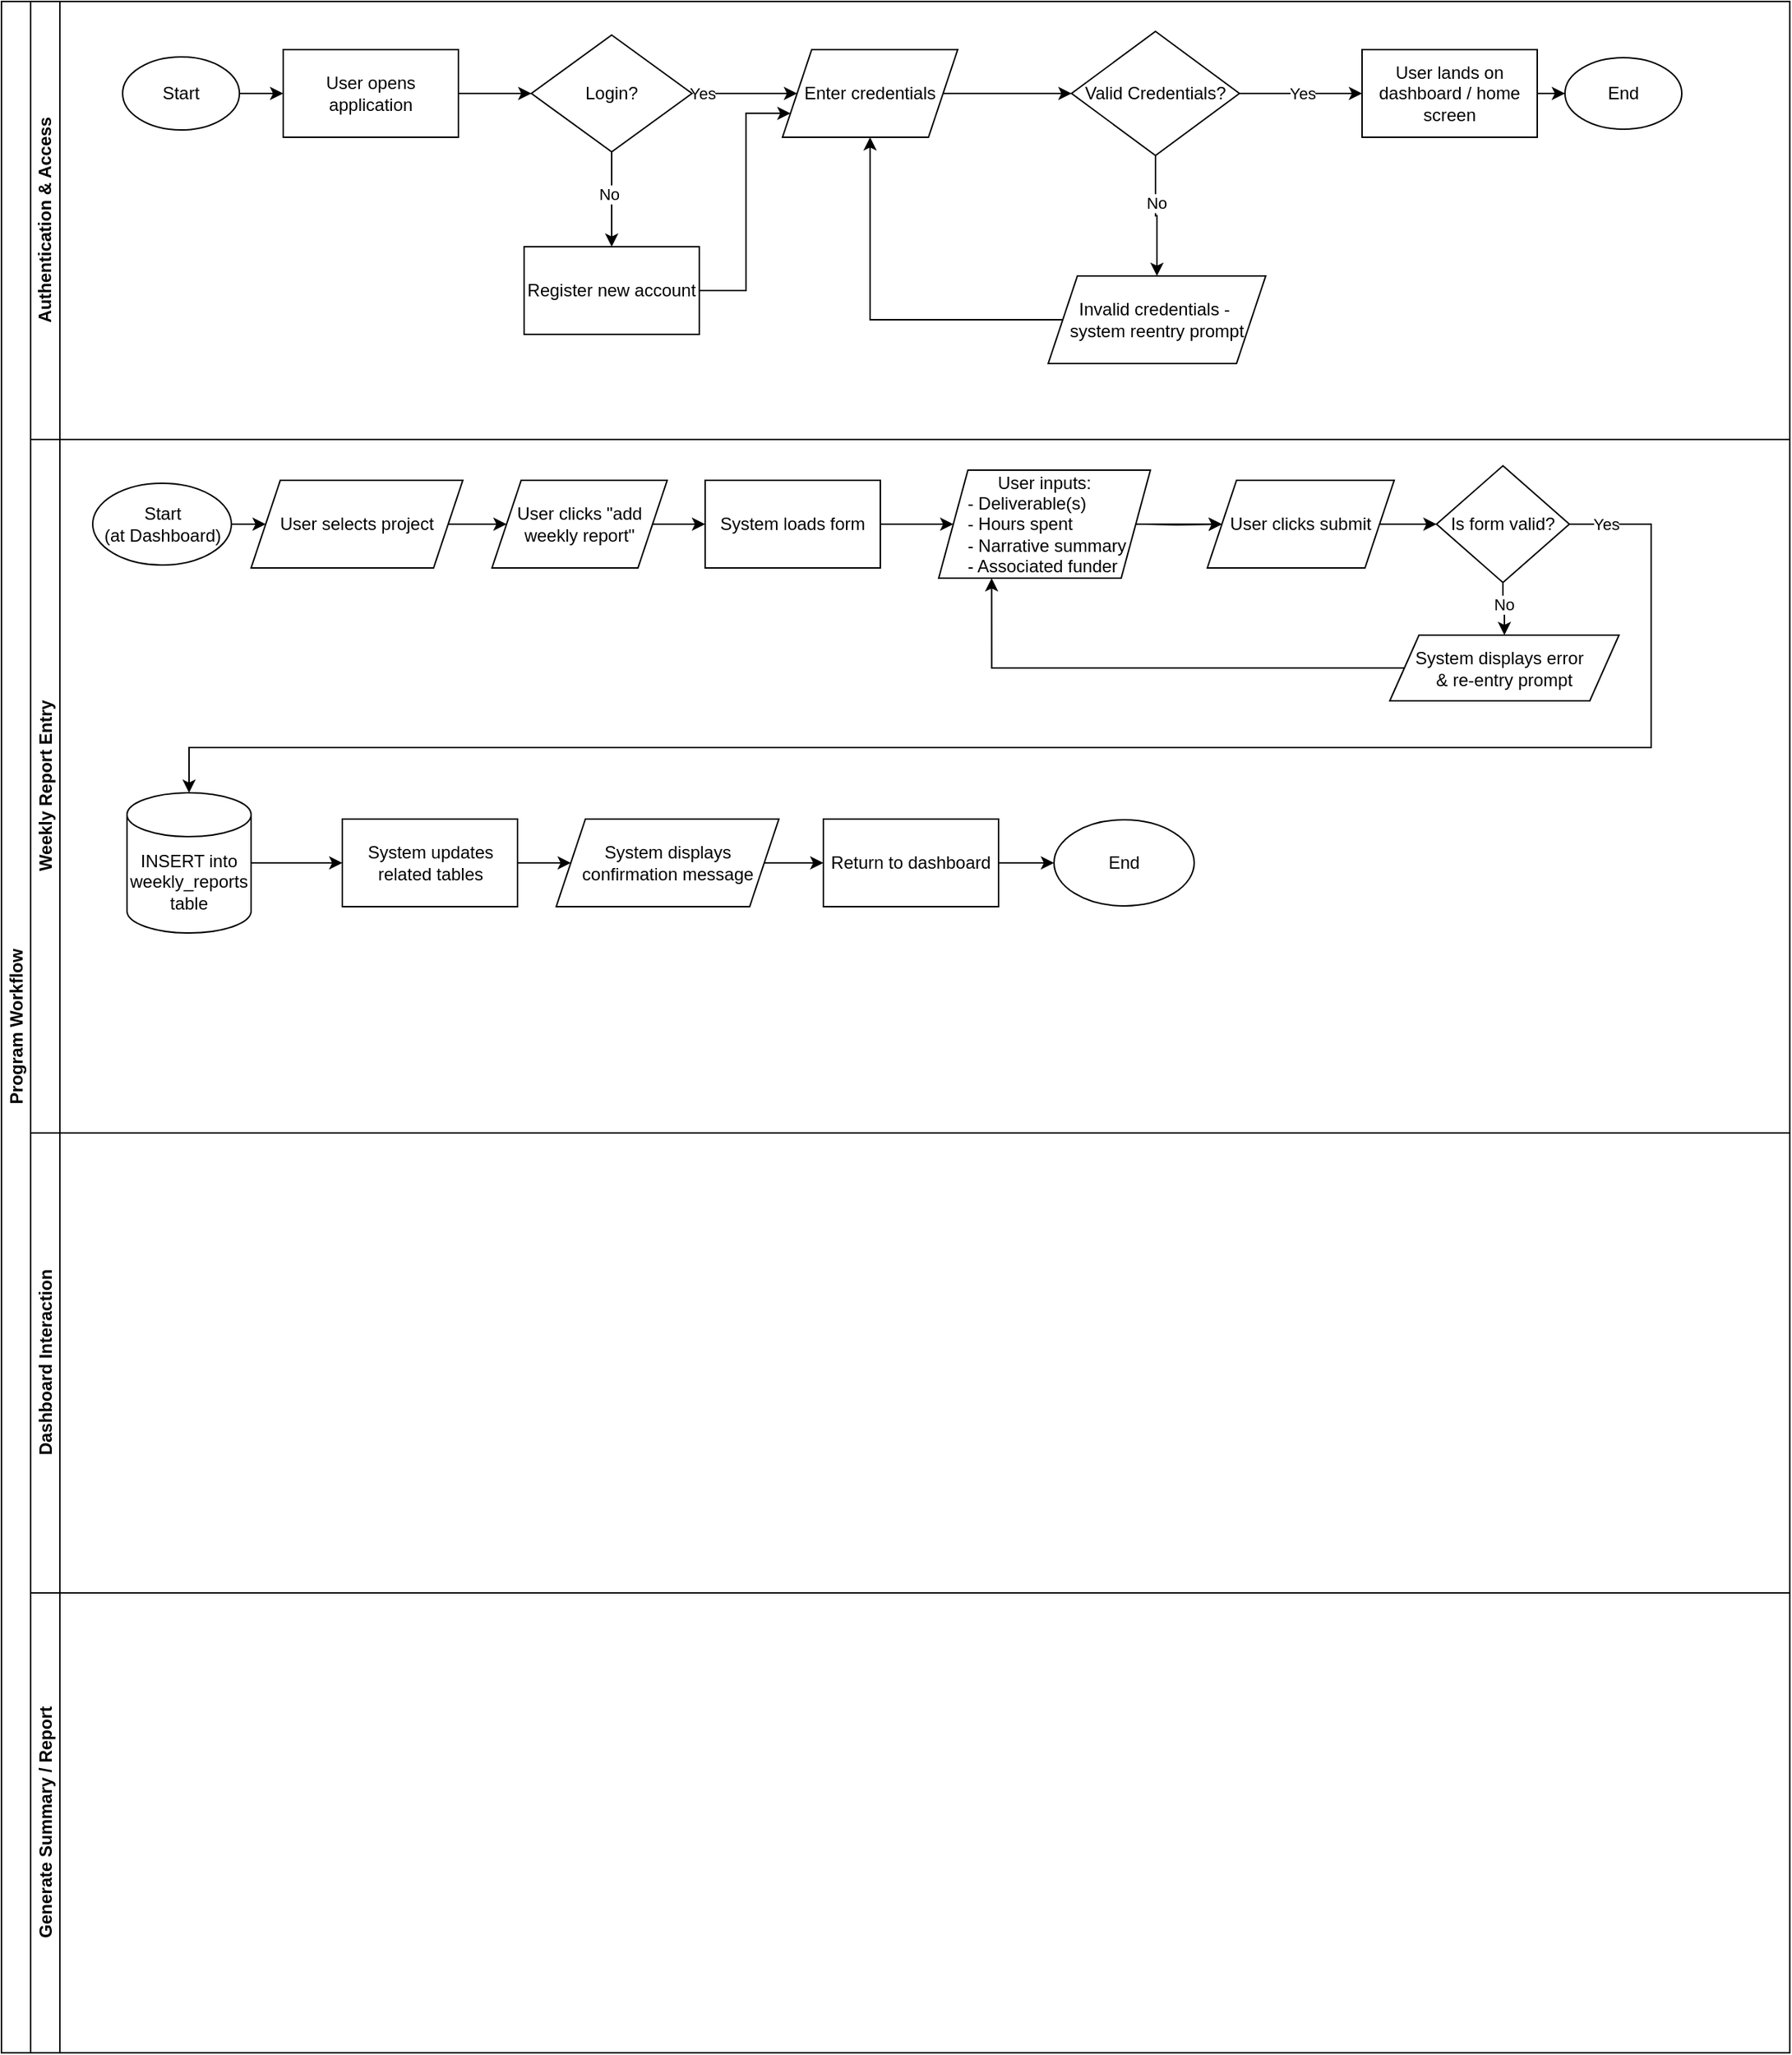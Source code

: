 <mxfile version="28.2.7">
  <diagram name="Page-1" id="74e2e168-ea6b-b213-b513-2b3c1d86103e">
    <mxGraphModel grid="0" page="0" gridSize="10" guides="1" tooltips="1" connect="1" arrows="1" fold="1" pageScale="1" pageWidth="1100" pageHeight="850" background="none" math="0" shadow="0">
      <root>
        <mxCell id="0" />
        <mxCell id="1" parent="0" />
        <mxCell id="f1sgb6Pg4Vq6_ZcBjjM3-3" value="" style="edgeStyle=orthogonalEdgeStyle;rounded=0;orthogonalLoop=1;jettySize=auto;html=1;" edge="1" parent="1" source="f1sgb6Pg4Vq6_ZcBjjM3-1" target="f1sgb6Pg4Vq6_ZcBjjM3-2">
          <mxGeometry relative="1" as="geometry" />
        </mxCell>
        <mxCell id="f1sgb6Pg4Vq6_ZcBjjM3-1" value="Start" style="ellipse;whiteSpace=wrap;html=1;" vertex="1" parent="1">
          <mxGeometry y="-770" width="80" height="50" as="geometry" />
        </mxCell>
        <mxCell id="f1sgb6Pg4Vq6_ZcBjjM3-5" value="" style="edgeStyle=orthogonalEdgeStyle;rounded=0;orthogonalLoop=1;jettySize=auto;html=1;" edge="1" parent="1" source="f1sgb6Pg4Vq6_ZcBjjM3-2" target="f1sgb6Pg4Vq6_ZcBjjM3-4">
          <mxGeometry relative="1" as="geometry" />
        </mxCell>
        <mxCell id="f1sgb6Pg4Vq6_ZcBjjM3-2" value="User opens application" style="whiteSpace=wrap;html=1;" vertex="1" parent="1">
          <mxGeometry x="110" y="-775" width="120" height="60" as="geometry" />
        </mxCell>
        <mxCell id="f1sgb6Pg4Vq6_ZcBjjM3-7" value="" style="edgeStyle=orthogonalEdgeStyle;rounded=0;orthogonalLoop=1;jettySize=auto;html=1;entryX=0;entryY=0.5;entryDx=0;entryDy=0;" edge="1" parent="1" source="f1sgb6Pg4Vq6_ZcBjjM3-4" target="f1sgb6Pg4Vq6_ZcBjjM3-67">
          <mxGeometry relative="1" as="geometry">
            <mxPoint x="480" y="-745.0" as="targetPoint" />
          </mxGeometry>
        </mxCell>
        <mxCell id="f1sgb6Pg4Vq6_ZcBjjM3-11" value="Yes" style="edgeLabel;html=1;align=center;verticalAlign=middle;resizable=0;points=[];" connectable="0" vertex="1" parent="f1sgb6Pg4Vq6_ZcBjjM3-7">
          <mxGeometry x="-0.097" relative="1" as="geometry">
            <mxPoint x="-26" as="offset" />
          </mxGeometry>
        </mxCell>
        <mxCell id="f1sgb6Pg4Vq6_ZcBjjM3-9" value="" style="edgeStyle=orthogonalEdgeStyle;rounded=0;orthogonalLoop=1;jettySize=auto;html=1;" edge="1" parent="1" source="f1sgb6Pg4Vq6_ZcBjjM3-4" target="f1sgb6Pg4Vq6_ZcBjjM3-8">
          <mxGeometry relative="1" as="geometry" />
        </mxCell>
        <mxCell id="f1sgb6Pg4Vq6_ZcBjjM3-10" value="No" style="edgeLabel;html=1;align=center;verticalAlign=middle;resizable=0;points=[];" connectable="0" vertex="1" parent="f1sgb6Pg4Vq6_ZcBjjM3-9">
          <mxGeometry x="-0.101" y="-2" relative="1" as="geometry">
            <mxPoint as="offset" />
          </mxGeometry>
        </mxCell>
        <mxCell id="f1sgb6Pg4Vq6_ZcBjjM3-4" value="Login?" style="rhombus;whiteSpace=wrap;html=1;" vertex="1" parent="1">
          <mxGeometry x="280" y="-785" width="110" height="80" as="geometry" />
        </mxCell>
        <mxCell id="f1sgb6Pg4Vq6_ZcBjjM3-15" value="" style="edgeStyle=orthogonalEdgeStyle;rounded=0;orthogonalLoop=1;jettySize=auto;html=1;exitX=1;exitY=0.5;exitDx=0;exitDy=0;" edge="1" parent="1" source="f1sgb6Pg4Vq6_ZcBjjM3-67" target="f1sgb6Pg4Vq6_ZcBjjM3-14">
          <mxGeometry relative="1" as="geometry">
            <mxPoint x="600" y="-745.0" as="sourcePoint" />
          </mxGeometry>
        </mxCell>
        <mxCell id="f1sgb6Pg4Vq6_ZcBjjM3-8" value="Register new account" style="whiteSpace=wrap;html=1;" vertex="1" parent="1">
          <mxGeometry x="275" y="-640" width="120" height="60" as="geometry" />
        </mxCell>
        <mxCell id="f1sgb6Pg4Vq6_ZcBjjM3-20" value="" style="edgeStyle=orthogonalEdgeStyle;rounded=0;orthogonalLoop=1;jettySize=auto;html=1;exitX=0.5;exitY=1;exitDx=0;exitDy=0;" edge="1" parent="1" source="f1sgb6Pg4Vq6_ZcBjjM3-14" target="f1sgb6Pg4Vq6_ZcBjjM3-19">
          <mxGeometry relative="1" as="geometry">
            <mxPoint x="740" y="-690" as="sourcePoint" />
            <Array as="points" />
          </mxGeometry>
        </mxCell>
        <mxCell id="f1sgb6Pg4Vq6_ZcBjjM3-22" value="No" style="edgeLabel;html=1;align=center;verticalAlign=middle;resizable=0;points=[];" connectable="0" vertex="1" parent="f1sgb6Pg4Vq6_ZcBjjM3-20">
          <mxGeometry x="-0.048" y="1" relative="1" as="geometry">
            <mxPoint x="-1" y="-7" as="offset" />
          </mxGeometry>
        </mxCell>
        <mxCell id="f1sgb6Pg4Vq6_ZcBjjM3-24" value="" style="edgeStyle=orthogonalEdgeStyle;rounded=0;orthogonalLoop=1;jettySize=auto;html=1;" edge="1" parent="1" source="f1sgb6Pg4Vq6_ZcBjjM3-14" target="f1sgb6Pg4Vq6_ZcBjjM3-16">
          <mxGeometry relative="1" as="geometry" />
        </mxCell>
        <mxCell id="f1sgb6Pg4Vq6_ZcBjjM3-25" value="Yes" style="edgeLabel;html=1;align=center;verticalAlign=middle;resizable=0;points=[];" connectable="0" vertex="1" parent="f1sgb6Pg4Vq6_ZcBjjM3-24">
          <mxGeometry x="0.016" relative="1" as="geometry">
            <mxPoint as="offset" />
          </mxGeometry>
        </mxCell>
        <mxCell id="f1sgb6Pg4Vq6_ZcBjjM3-14" value="Valid Credentials?" style="rhombus;whiteSpace=wrap;html=1;" vertex="1" parent="1">
          <mxGeometry x="650" y="-787.5" width="115" height="85" as="geometry" />
        </mxCell>
        <mxCell id="f1sgb6Pg4Vq6_ZcBjjM3-73" value="" style="edgeStyle=orthogonalEdgeStyle;rounded=0;orthogonalLoop=1;jettySize=auto;html=1;" edge="1" parent="1" source="f1sgb6Pg4Vq6_ZcBjjM3-16" target="f1sgb6Pg4Vq6_ZcBjjM3-72">
          <mxGeometry relative="1" as="geometry" />
        </mxCell>
        <mxCell id="f1sgb6Pg4Vq6_ZcBjjM3-16" value="User lands on dashboard / home screen" style="whiteSpace=wrap;html=1;" vertex="1" parent="1">
          <mxGeometry x="849" y="-775" width="120" height="60" as="geometry" />
        </mxCell>
        <mxCell id="f1sgb6Pg4Vq6_ZcBjjM3-19" value="Invalid credentials -&amp;nbsp;&lt;div&gt;system reentry prompt&lt;/div&gt;" style="whiteSpace=wrap;html=1;shape=parallelogram;perimeter=parallelogramPerimeter;fixedSize=1;" vertex="1" parent="1">
          <mxGeometry x="634" y="-620" width="149" height="60" as="geometry" />
        </mxCell>
        <mxCell id="f1sgb6Pg4Vq6_ZcBjjM3-21" value="" style="endArrow=classic;html=1;rounded=0;exitX=0;exitY=0.5;exitDx=0;exitDy=0;edgeStyle=orthogonalEdgeStyle;entryX=0.5;entryY=1;entryDx=0;entryDy=0;" edge="1" parent="1" source="f1sgb6Pg4Vq6_ZcBjjM3-19" target="f1sgb6Pg4Vq6_ZcBjjM3-67">
          <mxGeometry width="50" height="50" relative="1" as="geometry">
            <mxPoint x="590" y="-620" as="sourcePoint" />
            <mxPoint x="503" y="-695" as="targetPoint" />
          </mxGeometry>
        </mxCell>
        <mxCell id="f1sgb6Pg4Vq6_ZcBjjM3-23" value="" style="endArrow=classic;html=1;rounded=0;exitX=1;exitY=0.5;exitDx=0;exitDy=0;edgeStyle=orthogonalEdgeStyle;entryX=0;entryY=0.75;entryDx=0;entryDy=0;" edge="1" parent="1" source="f1sgb6Pg4Vq6_ZcBjjM3-8" target="f1sgb6Pg4Vq6_ZcBjjM3-67">
          <mxGeometry width="50" height="50" relative="1" as="geometry">
            <mxPoint x="520" y="-570" as="sourcePoint" />
            <mxPoint x="498" y="-673" as="targetPoint" />
            <Array as="points">
              <mxPoint x="427" y="-610" />
              <mxPoint x="427" y="-731" />
            </Array>
          </mxGeometry>
        </mxCell>
        <mxCell id="f1sgb6Pg4Vq6_ZcBjjM3-27" value="Program Workflow" style="swimlane;childLayout=stackLayout;resizeParent=1;resizeParentMax=0;horizontal=0;startSize=20;horizontalStack=0;html=1;" vertex="1" parent="1">
          <mxGeometry x="-83" y="-808" width="1225" height="1405" as="geometry" />
        </mxCell>
        <mxCell id="f1sgb6Pg4Vq6_ZcBjjM3-28" value="Authentication &amp;amp; Access" style="swimlane;startSize=20;horizontal=0;html=1;" vertex="1" parent="f1sgb6Pg4Vq6_ZcBjjM3-27">
          <mxGeometry x="20" width="1205" height="300" as="geometry" />
        </mxCell>
        <mxCell id="f1sgb6Pg4Vq6_ZcBjjM3-67" value="Enter credentials" style="shape=parallelogram;perimeter=parallelogramPerimeter;whiteSpace=wrap;html=1;fixedSize=1;" vertex="1" parent="f1sgb6Pg4Vq6_ZcBjjM3-28">
          <mxGeometry x="515" y="33" width="120" height="60" as="geometry" />
        </mxCell>
        <mxCell id="f1sgb6Pg4Vq6_ZcBjjM3-72" value="End" style="ellipse;whiteSpace=wrap;html=1;" vertex="1" parent="f1sgb6Pg4Vq6_ZcBjjM3-28">
          <mxGeometry x="1051" y="38.5" width="80" height="49" as="geometry" />
        </mxCell>
        <mxCell id="f1sgb6Pg4Vq6_ZcBjjM3-29" value="Weekly Report Entry" style="swimlane;startSize=20;horizontal=0;html=1;" vertex="1" parent="f1sgb6Pg4Vq6_ZcBjjM3-27">
          <mxGeometry x="20" y="300" width="1205" height="475" as="geometry" />
        </mxCell>
        <mxCell id="f1sgb6Pg4Vq6_ZcBjjM3-35" value="" style="edgeStyle=orthogonalEdgeStyle;rounded=0;orthogonalLoop=1;jettySize=auto;html=1;" edge="1" parent="f1sgb6Pg4Vq6_ZcBjjM3-29" source="f1sgb6Pg4Vq6_ZcBjjM3-33" target="f1sgb6Pg4Vq6_ZcBjjM3-34">
          <mxGeometry relative="1" as="geometry" />
        </mxCell>
        <mxCell id="f1sgb6Pg4Vq6_ZcBjjM3-33" value="Start&lt;div&gt;(at Dashboard)&lt;/div&gt;" style="ellipse;whiteSpace=wrap;html=1;" vertex="1" parent="f1sgb6Pg4Vq6_ZcBjjM3-29">
          <mxGeometry x="42.5" y="30" width="95" height="56" as="geometry" />
        </mxCell>
        <mxCell id="f1sgb6Pg4Vq6_ZcBjjM3-37" value="" style="edgeStyle=orthogonalEdgeStyle;rounded=0;orthogonalLoop=1;jettySize=auto;html=1;" edge="1" parent="f1sgb6Pg4Vq6_ZcBjjM3-29" source="f1sgb6Pg4Vq6_ZcBjjM3-34" target="f1sgb6Pg4Vq6_ZcBjjM3-36">
          <mxGeometry relative="1" as="geometry" />
        </mxCell>
        <mxCell id="f1sgb6Pg4Vq6_ZcBjjM3-34" value="User selects project" style="whiteSpace=wrap;html=1;shape=parallelogram;perimeter=parallelogramPerimeter;fixedSize=1;" vertex="1" parent="f1sgb6Pg4Vq6_ZcBjjM3-29">
          <mxGeometry x="151" y="28" width="145" height="60" as="geometry" />
        </mxCell>
        <mxCell id="f1sgb6Pg4Vq6_ZcBjjM3-43" value="" style="edgeStyle=orthogonalEdgeStyle;rounded=0;orthogonalLoop=1;jettySize=auto;html=1;" edge="1" parent="f1sgb6Pg4Vq6_ZcBjjM3-29" source="f1sgb6Pg4Vq6_ZcBjjM3-36" target="f1sgb6Pg4Vq6_ZcBjjM3-42">
          <mxGeometry relative="1" as="geometry" />
        </mxCell>
        <mxCell id="f1sgb6Pg4Vq6_ZcBjjM3-36" value="User clicks &quot;add weekly report&quot;" style="whiteSpace=wrap;html=1;shape=parallelogram;perimeter=parallelogramPerimeter;fixedSize=1;" vertex="1" parent="f1sgb6Pg4Vq6_ZcBjjM3-29">
          <mxGeometry x="316" y="28" width="120" height="60" as="geometry" />
        </mxCell>
        <mxCell id="f1sgb6Pg4Vq6_ZcBjjM3-45" value="" style="edgeStyle=orthogonalEdgeStyle;rounded=0;orthogonalLoop=1;jettySize=auto;html=1;entryX=0;entryY=0.5;entryDx=0;entryDy=0;" edge="1" parent="f1sgb6Pg4Vq6_ZcBjjM3-29" source="f1sgb6Pg4Vq6_ZcBjjM3-42" target="f1sgb6Pg4Vq6_ZcBjjM3-48">
          <mxGeometry relative="1" as="geometry">
            <mxPoint x="601" y="148" as="targetPoint" />
          </mxGeometry>
        </mxCell>
        <mxCell id="f1sgb6Pg4Vq6_ZcBjjM3-42" value="System loads form" style="whiteSpace=wrap;html=1;" vertex="1" parent="f1sgb6Pg4Vq6_ZcBjjM3-29">
          <mxGeometry x="462" y="28" width="120" height="60" as="geometry" />
        </mxCell>
        <mxCell id="f1sgb6Pg4Vq6_ZcBjjM3-47" value="" style="edgeStyle=orthogonalEdgeStyle;rounded=0;orthogonalLoop=1;jettySize=auto;html=1;" edge="1" parent="f1sgb6Pg4Vq6_ZcBjjM3-29" target="f1sgb6Pg4Vq6_ZcBjjM3-46">
          <mxGeometry relative="1" as="geometry">
            <mxPoint x="763" y="58" as="sourcePoint" />
          </mxGeometry>
        </mxCell>
        <mxCell id="f1sgb6Pg4Vq6_ZcBjjM3-52" value="" style="edgeStyle=orthogonalEdgeStyle;rounded=0;orthogonalLoop=1;jettySize=auto;html=1;" edge="1" parent="f1sgb6Pg4Vq6_ZcBjjM3-29" source="f1sgb6Pg4Vq6_ZcBjjM3-46" target="f1sgb6Pg4Vq6_ZcBjjM3-51">
          <mxGeometry relative="1" as="geometry" />
        </mxCell>
        <mxCell id="f1sgb6Pg4Vq6_ZcBjjM3-46" value="User clicks submit" style="whiteSpace=wrap;html=1;align=center;shape=parallelogram;perimeter=parallelogramPerimeter;fixedSize=1;" vertex="1" parent="f1sgb6Pg4Vq6_ZcBjjM3-29">
          <mxGeometry x="806" y="28" width="128" height="60" as="geometry" />
        </mxCell>
        <mxCell id="f1sgb6Pg4Vq6_ZcBjjM3-50" value="" style="edgeStyle=orthogonalEdgeStyle;rounded=0;orthogonalLoop=1;jettySize=auto;html=1;" edge="1" parent="f1sgb6Pg4Vq6_ZcBjjM3-29" source="f1sgb6Pg4Vq6_ZcBjjM3-48" target="f1sgb6Pg4Vq6_ZcBjjM3-46">
          <mxGeometry relative="1" as="geometry" />
        </mxCell>
        <mxCell id="f1sgb6Pg4Vq6_ZcBjjM3-48" value="&lt;div&gt;&lt;span style=&quot;background-color: transparent; color: light-dark(rgb(0, 0, 0), rgb(255, 255, 255));&quot;&gt;User inputs:&lt;/span&gt;&lt;/div&gt;&lt;div style=&quot;text-align: left;&quot;&gt;&amp;nbsp;- Deliverable(s)&lt;/div&gt;&lt;div style=&quot;text-align: left;&quot;&gt;&amp;nbsp;- Hours spent&lt;/div&gt;&lt;div style=&quot;text-align: left;&quot;&gt;&amp;nbsp;- Narrative summary&lt;/div&gt;&lt;div style=&quot;text-align: left;&quot;&gt;&amp;nbsp;- Associated funder&lt;/div&gt;" style="shape=parallelogram;perimeter=parallelogramPerimeter;whiteSpace=wrap;html=1;fixedSize=1;" vertex="1" parent="f1sgb6Pg4Vq6_ZcBjjM3-29">
          <mxGeometry x="622" y="21" width="145" height="74" as="geometry" />
        </mxCell>
        <mxCell id="f1sgb6Pg4Vq6_ZcBjjM3-54" value="" style="edgeStyle=orthogonalEdgeStyle;rounded=0;orthogonalLoop=1;jettySize=auto;html=1;exitX=1;exitY=0.5;exitDx=0;exitDy=0;entryX=0.5;entryY=0;entryDx=0;entryDy=0;entryPerimeter=0;" edge="1" parent="f1sgb6Pg4Vq6_ZcBjjM3-29" source="f1sgb6Pg4Vq6_ZcBjjM3-51" target="f1sgb6Pg4Vq6_ZcBjjM3-61">
          <mxGeometry relative="1" as="geometry">
            <mxPoint x="1057.0" y="92" as="sourcePoint" />
            <mxPoint x="137" y="223" as="targetPoint" />
            <Array as="points">
              <mxPoint x="1110" y="58" />
              <mxPoint x="1110" y="211" />
              <mxPoint x="109" y="211" />
            </Array>
          </mxGeometry>
        </mxCell>
        <mxCell id="f1sgb6Pg4Vq6_ZcBjjM3-55" value="Yes" style="edgeLabel;html=1;align=center;verticalAlign=middle;resizable=0;points=[];" connectable="0" vertex="1" parent="f1sgb6Pg4Vq6_ZcBjjM3-54">
          <mxGeometry x="-0.97" relative="1" as="geometry">
            <mxPoint x="6" as="offset" />
          </mxGeometry>
        </mxCell>
        <mxCell id="f1sgb6Pg4Vq6_ZcBjjM3-57" value="No" style="edgeStyle=orthogonalEdgeStyle;rounded=0;orthogonalLoop=1;jettySize=auto;html=1;" edge="1" parent="f1sgb6Pg4Vq6_ZcBjjM3-29" source="f1sgb6Pg4Vq6_ZcBjjM3-51" target="f1sgb6Pg4Vq6_ZcBjjM3-56">
          <mxGeometry x="-0.279" relative="1" as="geometry">
            <mxPoint y="1" as="offset" />
          </mxGeometry>
        </mxCell>
        <mxCell id="f1sgb6Pg4Vq6_ZcBjjM3-51" value="Is form valid?" style="rhombus;whiteSpace=wrap;html=1;" vertex="1" parent="f1sgb6Pg4Vq6_ZcBjjM3-29">
          <mxGeometry x="963" y="18" width="91" height="80" as="geometry" />
        </mxCell>
        <mxCell id="f1sgb6Pg4Vq6_ZcBjjM3-56" value="&lt;div style=&quot;&quot;&gt;&lt;span style=&quot;background-color: transparent; color: light-dark(rgb(0, 0, 0), rgb(255, 255, 255));&quot;&gt;System displays error&amp;nbsp;&amp;nbsp;&lt;/span&gt;&lt;/div&gt;&lt;div style=&quot;&quot;&gt;&amp;amp; re-entry prompt&lt;/div&gt;" style="whiteSpace=wrap;html=1;shape=parallelogram;perimeter=parallelogramPerimeter;fixedSize=1;align=center;" vertex="1" parent="f1sgb6Pg4Vq6_ZcBjjM3-29">
          <mxGeometry x="931" y="134" width="157" height="45" as="geometry" />
        </mxCell>
        <mxCell id="f1sgb6Pg4Vq6_ZcBjjM3-59" value="" style="endArrow=classic;html=1;rounded=0;edgeStyle=orthogonalEdgeStyle;entryX=0.25;entryY=1;entryDx=0;entryDy=0;exitX=0;exitY=0.5;exitDx=0;exitDy=0;" edge="1" parent="f1sgb6Pg4Vq6_ZcBjjM3-29" source="f1sgb6Pg4Vq6_ZcBjjM3-56" target="f1sgb6Pg4Vq6_ZcBjjM3-48">
          <mxGeometry width="50" height="50" relative="1" as="geometry">
            <mxPoint x="689" y="170" as="sourcePoint" />
            <mxPoint x="739" y="120" as="targetPoint" />
          </mxGeometry>
        </mxCell>
        <mxCell id="f1sgb6Pg4Vq6_ZcBjjM3-63" value="" style="edgeStyle=orthogonalEdgeStyle;rounded=0;orthogonalLoop=1;jettySize=auto;html=1;" edge="1" parent="f1sgb6Pg4Vq6_ZcBjjM3-29" source="f1sgb6Pg4Vq6_ZcBjjM3-61" target="f1sgb6Pg4Vq6_ZcBjjM3-62">
          <mxGeometry relative="1" as="geometry" />
        </mxCell>
        <mxCell id="f1sgb6Pg4Vq6_ZcBjjM3-61" value="INSERT into weekly_reports table" style="shape=cylinder3;whiteSpace=wrap;html=1;boundedLbl=1;backgroundOutline=1;size=15;" vertex="1" parent="f1sgb6Pg4Vq6_ZcBjjM3-29">
          <mxGeometry x="66" y="242" width="85" height="96" as="geometry" />
        </mxCell>
        <mxCell id="f1sgb6Pg4Vq6_ZcBjjM3-66" value="" style="edgeStyle=orthogonalEdgeStyle;rounded=0;orthogonalLoop=1;jettySize=auto;html=1;" edge="1" parent="f1sgb6Pg4Vq6_ZcBjjM3-29" source="f1sgb6Pg4Vq6_ZcBjjM3-62" target="f1sgb6Pg4Vq6_ZcBjjM3-65">
          <mxGeometry relative="1" as="geometry" />
        </mxCell>
        <mxCell id="f1sgb6Pg4Vq6_ZcBjjM3-62" value="System updates related tables" style="whiteSpace=wrap;html=1;" vertex="1" parent="f1sgb6Pg4Vq6_ZcBjjM3-29">
          <mxGeometry x="213.5" y="260" width="120" height="60" as="geometry" />
        </mxCell>
        <mxCell id="f1sgb6Pg4Vq6_ZcBjjM3-75" value="" style="edgeStyle=orthogonalEdgeStyle;rounded=0;orthogonalLoop=1;jettySize=auto;html=1;" edge="1" parent="f1sgb6Pg4Vq6_ZcBjjM3-29" source="f1sgb6Pg4Vq6_ZcBjjM3-65" target="f1sgb6Pg4Vq6_ZcBjjM3-74">
          <mxGeometry relative="1" as="geometry" />
        </mxCell>
        <mxCell id="f1sgb6Pg4Vq6_ZcBjjM3-65" value="System displays confirmation message" style="shape=parallelogram;perimeter=parallelogramPerimeter;whiteSpace=wrap;html=1;fixedSize=1;" vertex="1" parent="f1sgb6Pg4Vq6_ZcBjjM3-29">
          <mxGeometry x="360" y="260" width="152.5" height="60" as="geometry" />
        </mxCell>
        <mxCell id="f1sgb6Pg4Vq6_ZcBjjM3-77" value="" style="edgeStyle=orthogonalEdgeStyle;rounded=0;orthogonalLoop=1;jettySize=auto;html=1;" edge="1" parent="f1sgb6Pg4Vq6_ZcBjjM3-29" source="f1sgb6Pg4Vq6_ZcBjjM3-74" target="f1sgb6Pg4Vq6_ZcBjjM3-76">
          <mxGeometry relative="1" as="geometry" />
        </mxCell>
        <mxCell id="f1sgb6Pg4Vq6_ZcBjjM3-74" value="Return to dashboard" style="whiteSpace=wrap;html=1;" vertex="1" parent="f1sgb6Pg4Vq6_ZcBjjM3-29">
          <mxGeometry x="543" y="260" width="120" height="60" as="geometry" />
        </mxCell>
        <mxCell id="f1sgb6Pg4Vq6_ZcBjjM3-76" value="End" style="whiteSpace=wrap;html=1;shape=ellipse;perimeter=ellipsePerimeter;" vertex="1" parent="f1sgb6Pg4Vq6_ZcBjjM3-29">
          <mxGeometry x="701" y="260.5" width="96" height="59" as="geometry" />
        </mxCell>
        <mxCell id="cDPyT4MzXzX4fcG6GiPI-3" value="Dashboard Interaction" style="swimlane;startSize=20;horizontal=0;html=1;" vertex="1" parent="f1sgb6Pg4Vq6_ZcBjjM3-27">
          <mxGeometry x="20" y="775" width="1205" height="315" as="geometry" />
        </mxCell>
        <mxCell id="f1sgb6Pg4Vq6_ZcBjjM3-30" value="Generate Summary / Report" style="swimlane;startSize=20;horizontal=0;html=1;" vertex="1" parent="f1sgb6Pg4Vq6_ZcBjjM3-27">
          <mxGeometry x="20" y="1090" width="1205" height="315" as="geometry" />
        </mxCell>
      </root>
    </mxGraphModel>
  </diagram>
</mxfile>
